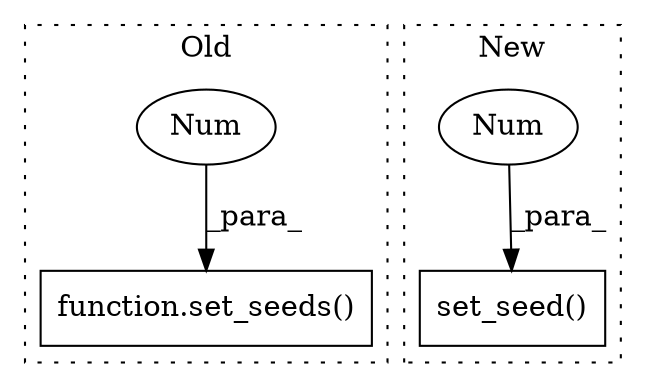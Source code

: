 digraph G {
subgraph cluster0 {
1 [label="function.set_seeds()" a="75" s="2872,2884" l="10,1" shape="box"];
4 [label="Num" a="76" s="2882" l="2" shape="ellipse"];
label = "Old";
style="dotted";
}
subgraph cluster1 {
2 [label="set_seed()" a="75" s="4206,4222" l="14,1" shape="box"];
3 [label="Num" a="76" s="4220" l="2" shape="ellipse"];
label = "New";
style="dotted";
}
3 -> 2 [label="_para_"];
4 -> 1 [label="_para_"];
}